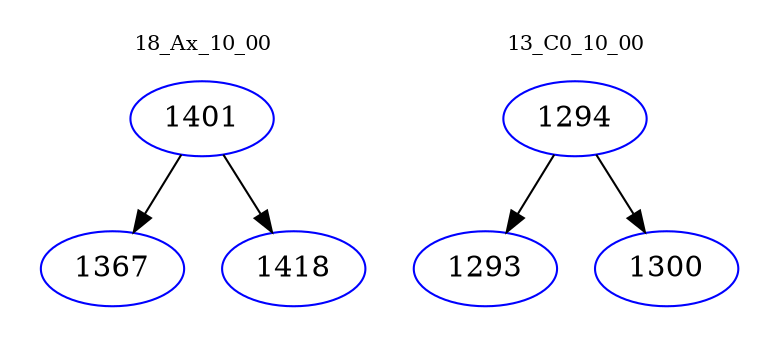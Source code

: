 digraph{
subgraph cluster_0 {
color = white
label = "18_Ax_10_00";
fontsize=10;
T0_1401 [label="1401", color="blue"]
T0_1401 -> T0_1367 [color="black"]
T0_1367 [label="1367", color="blue"]
T0_1401 -> T0_1418 [color="black"]
T0_1418 [label="1418", color="blue"]
}
subgraph cluster_1 {
color = white
label = "13_C0_10_00";
fontsize=10;
T1_1294 [label="1294", color="blue"]
T1_1294 -> T1_1293 [color="black"]
T1_1293 [label="1293", color="blue"]
T1_1294 -> T1_1300 [color="black"]
T1_1300 [label="1300", color="blue"]
}
}
